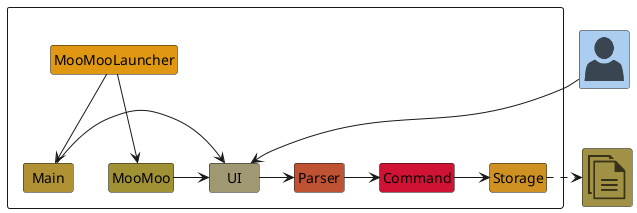 @startuml
!include <office/Concepts/documents>
!include <office/Users/user>

hide footbox
hide members
hide circle

skinparam MinClassWidth 50
skinparam ParticipantPadding 10
skinparam Shadowing false
skinparam DefaultTextAlignment center
skinparam packageStyle Rectangle


Package " "<<Rectangle>>{
    Class UI #A09872
    Class Parser #C05234
    Class Storage #D09123
    Class Command #D01234
    Class MooMooLauncher #E09812
    Class MooMoo #A09234
    Class Main #B09235
}

Class "<$user>" as User #ABCDEF
Class "<$documents>" as File #A09145

MooMooLauncher -down-> Main
MooMooLauncher -down-> MooMoo
UI -> Parser
Parser -> Command
Command -> Storage
Main -right-> UI
MooMoo -right-> UI

Storage .right.>File
User -down-> UI
@enduml